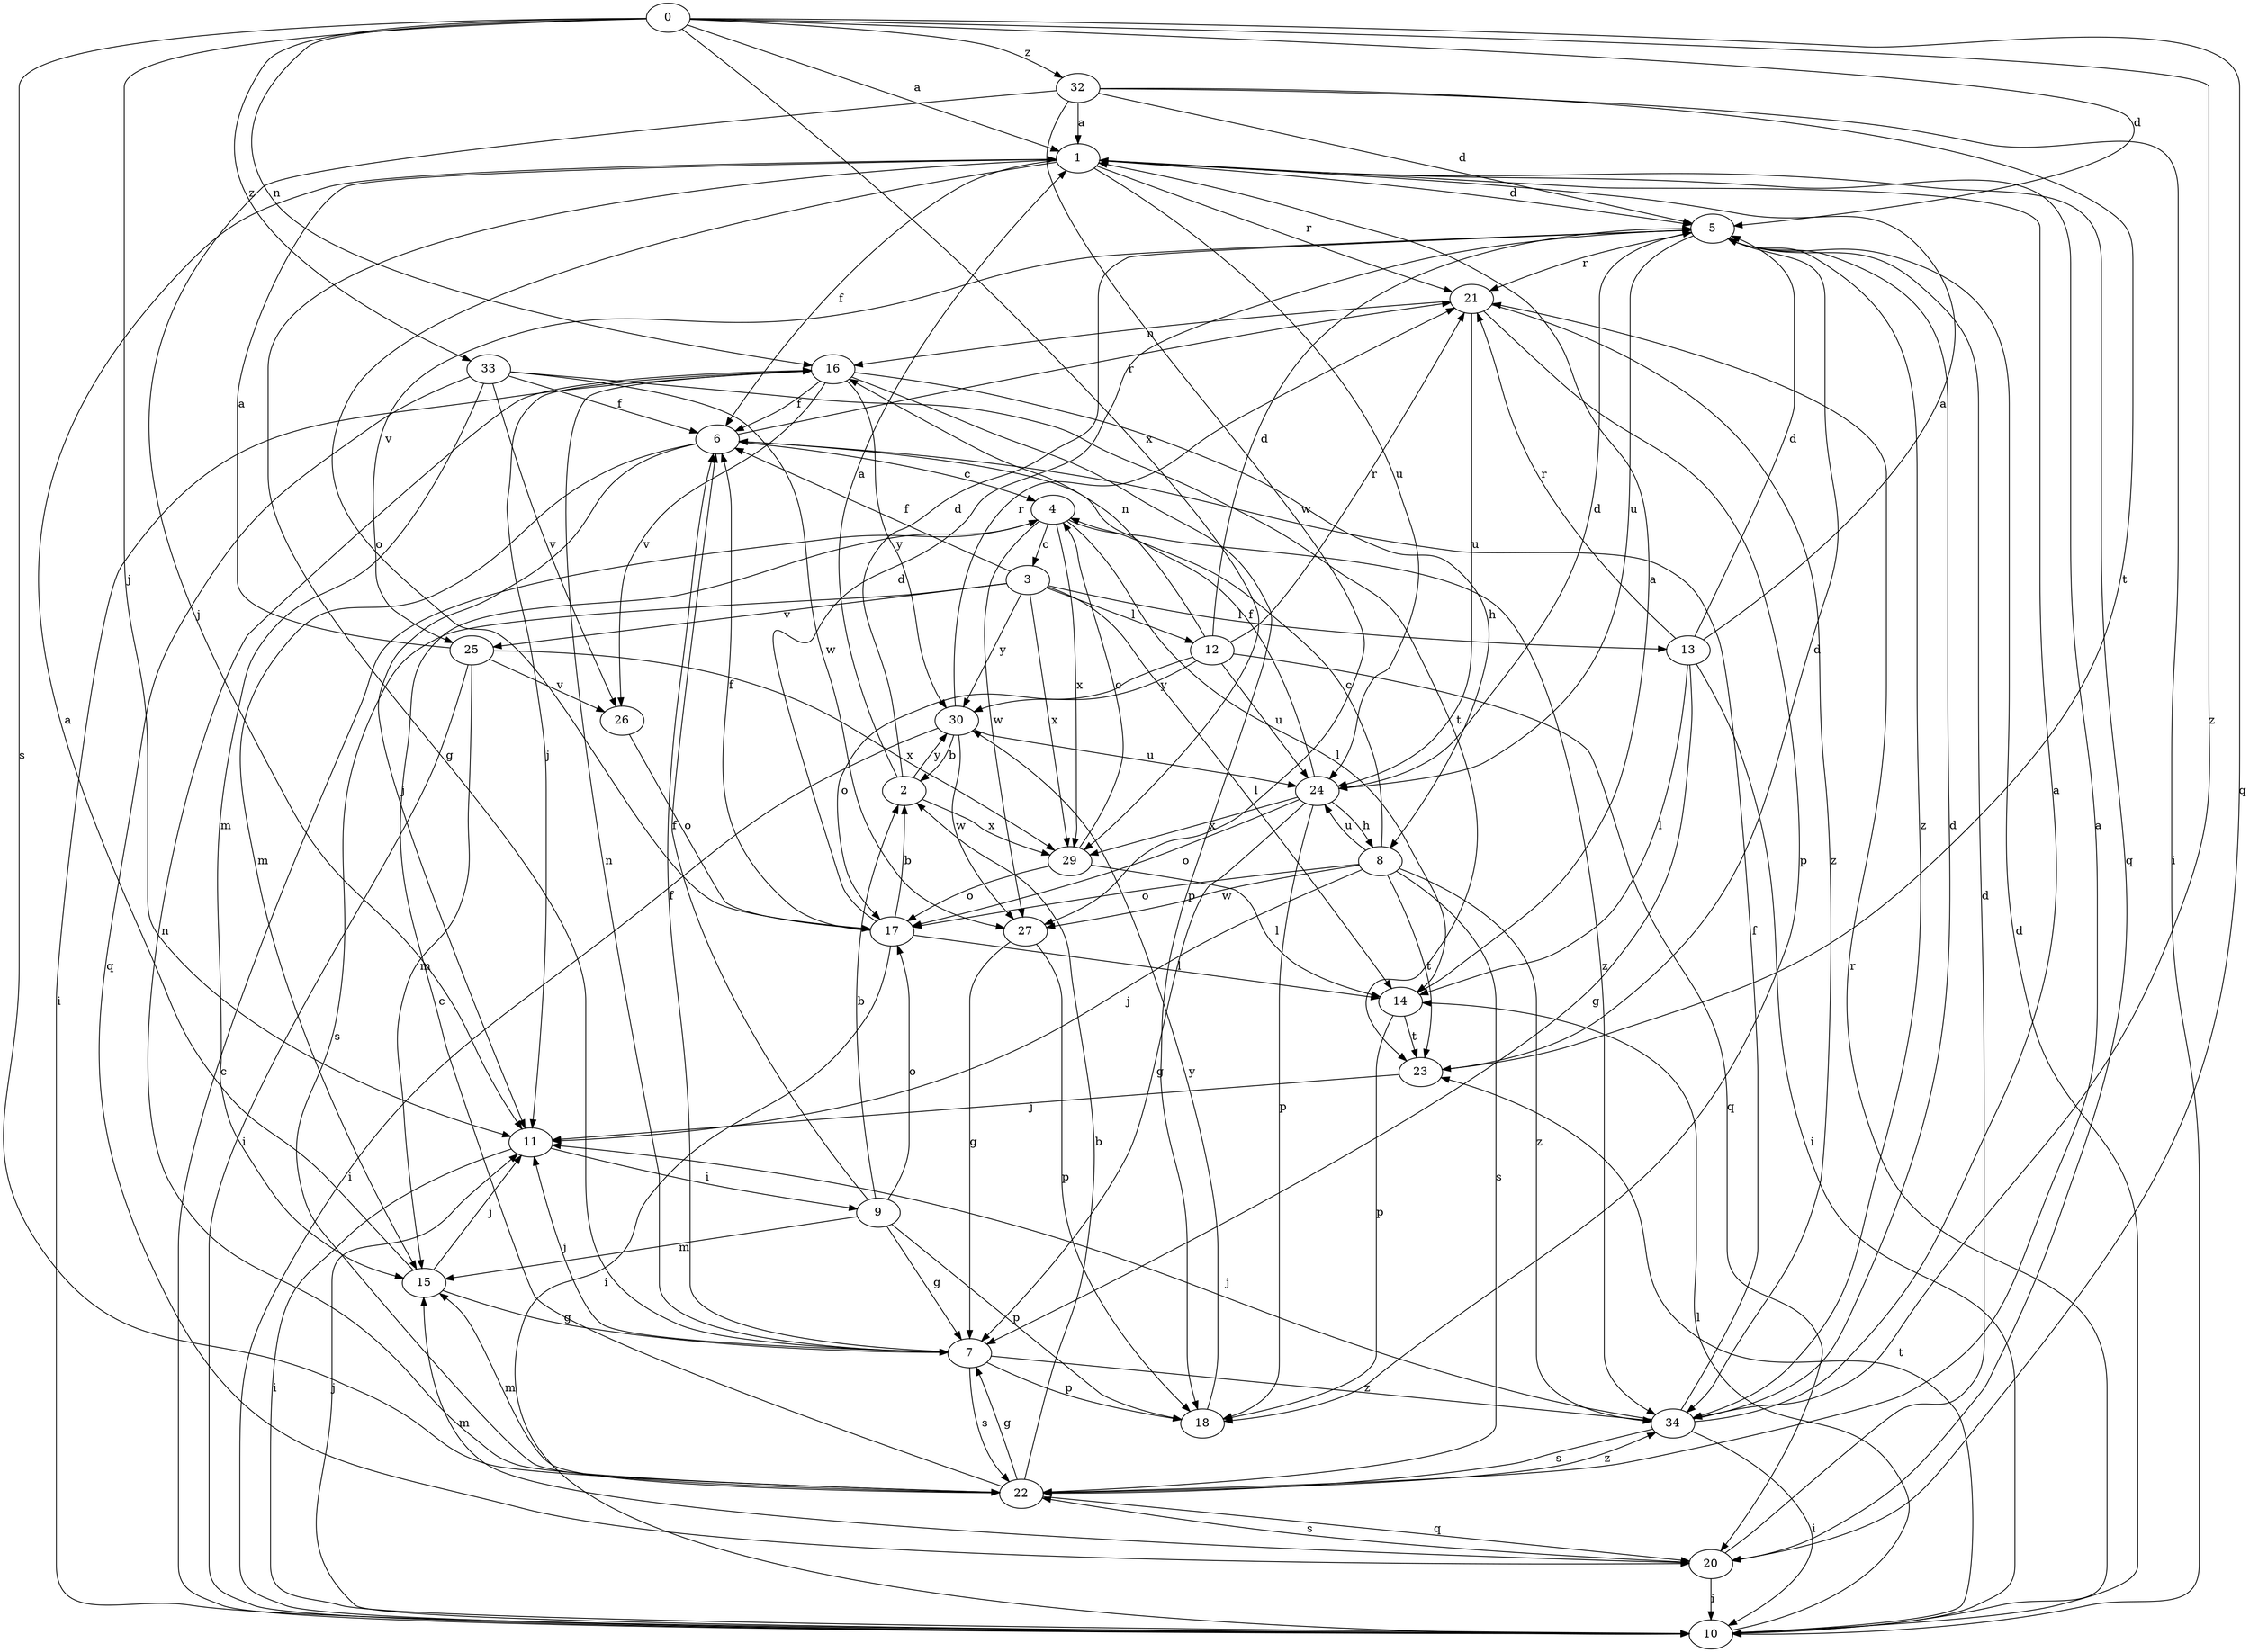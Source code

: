 strict digraph  {
0;
1;
2;
3;
4;
5;
6;
7;
8;
9;
10;
11;
12;
13;
14;
15;
16;
17;
18;
20;
21;
22;
23;
24;
25;
26;
27;
29;
30;
32;
33;
34;
0 -> 1  [label=a];
0 -> 5  [label=d];
0 -> 11  [label=j];
0 -> 16  [label=n];
0 -> 20  [label=q];
0 -> 22  [label=s];
0 -> 29  [label=x];
0 -> 32  [label=z];
0 -> 33  [label=z];
0 -> 34  [label=z];
1 -> 5  [label=d];
1 -> 6  [label=f];
1 -> 7  [label=g];
1 -> 17  [label=o];
1 -> 20  [label=q];
1 -> 21  [label=r];
1 -> 24  [label=u];
2 -> 1  [label=a];
2 -> 5  [label=d];
2 -> 29  [label=x];
2 -> 30  [label=y];
3 -> 6  [label=f];
3 -> 12  [label=l];
3 -> 13  [label=l];
3 -> 14  [label=l];
3 -> 22  [label=s];
3 -> 25  [label=v];
3 -> 29  [label=x];
3 -> 30  [label=y];
4 -> 3  [label=c];
4 -> 14  [label=l];
4 -> 27  [label=w];
4 -> 29  [label=x];
4 -> 34  [label=z];
5 -> 21  [label=r];
5 -> 24  [label=u];
5 -> 25  [label=v];
5 -> 34  [label=z];
6 -> 4  [label=c];
6 -> 11  [label=j];
6 -> 15  [label=m];
6 -> 21  [label=r];
7 -> 6  [label=f];
7 -> 11  [label=j];
7 -> 16  [label=n];
7 -> 18  [label=p];
7 -> 22  [label=s];
7 -> 34  [label=z];
8 -> 4  [label=c];
8 -> 11  [label=j];
8 -> 17  [label=o];
8 -> 22  [label=s];
8 -> 23  [label=t];
8 -> 24  [label=u];
8 -> 27  [label=w];
8 -> 34  [label=z];
9 -> 2  [label=b];
9 -> 6  [label=f];
9 -> 7  [label=g];
9 -> 15  [label=m];
9 -> 17  [label=o];
9 -> 18  [label=p];
10 -> 4  [label=c];
10 -> 5  [label=d];
10 -> 11  [label=j];
10 -> 14  [label=l];
10 -> 21  [label=r];
10 -> 23  [label=t];
11 -> 9  [label=i];
11 -> 10  [label=i];
12 -> 5  [label=d];
12 -> 16  [label=n];
12 -> 17  [label=o];
12 -> 20  [label=q];
12 -> 21  [label=r];
12 -> 24  [label=u];
12 -> 30  [label=y];
13 -> 1  [label=a];
13 -> 5  [label=d];
13 -> 7  [label=g];
13 -> 10  [label=i];
13 -> 14  [label=l];
13 -> 21  [label=r];
14 -> 1  [label=a];
14 -> 18  [label=p];
14 -> 23  [label=t];
15 -> 1  [label=a];
15 -> 7  [label=g];
15 -> 11  [label=j];
16 -> 6  [label=f];
16 -> 8  [label=h];
16 -> 10  [label=i];
16 -> 11  [label=j];
16 -> 18  [label=p];
16 -> 26  [label=v];
16 -> 30  [label=y];
17 -> 2  [label=b];
17 -> 5  [label=d];
17 -> 6  [label=f];
17 -> 10  [label=i];
17 -> 14  [label=l];
18 -> 30  [label=y];
20 -> 5  [label=d];
20 -> 10  [label=i];
20 -> 15  [label=m];
20 -> 22  [label=s];
21 -> 16  [label=n];
21 -> 18  [label=p];
21 -> 24  [label=u];
21 -> 34  [label=z];
22 -> 1  [label=a];
22 -> 2  [label=b];
22 -> 4  [label=c];
22 -> 7  [label=g];
22 -> 15  [label=m];
22 -> 16  [label=n];
22 -> 20  [label=q];
22 -> 34  [label=z];
23 -> 5  [label=d];
23 -> 11  [label=j];
24 -> 5  [label=d];
24 -> 6  [label=f];
24 -> 7  [label=g];
24 -> 8  [label=h];
24 -> 17  [label=o];
24 -> 18  [label=p];
24 -> 29  [label=x];
25 -> 1  [label=a];
25 -> 10  [label=i];
25 -> 15  [label=m];
25 -> 26  [label=v];
25 -> 29  [label=x];
26 -> 17  [label=o];
27 -> 7  [label=g];
27 -> 18  [label=p];
29 -> 4  [label=c];
29 -> 14  [label=l];
29 -> 17  [label=o];
30 -> 2  [label=b];
30 -> 10  [label=i];
30 -> 21  [label=r];
30 -> 24  [label=u];
30 -> 27  [label=w];
32 -> 1  [label=a];
32 -> 5  [label=d];
32 -> 10  [label=i];
32 -> 11  [label=j];
32 -> 23  [label=t];
32 -> 27  [label=w];
33 -> 6  [label=f];
33 -> 15  [label=m];
33 -> 20  [label=q];
33 -> 23  [label=t];
33 -> 26  [label=v];
33 -> 27  [label=w];
34 -> 1  [label=a];
34 -> 5  [label=d];
34 -> 6  [label=f];
34 -> 10  [label=i];
34 -> 11  [label=j];
34 -> 22  [label=s];
}
